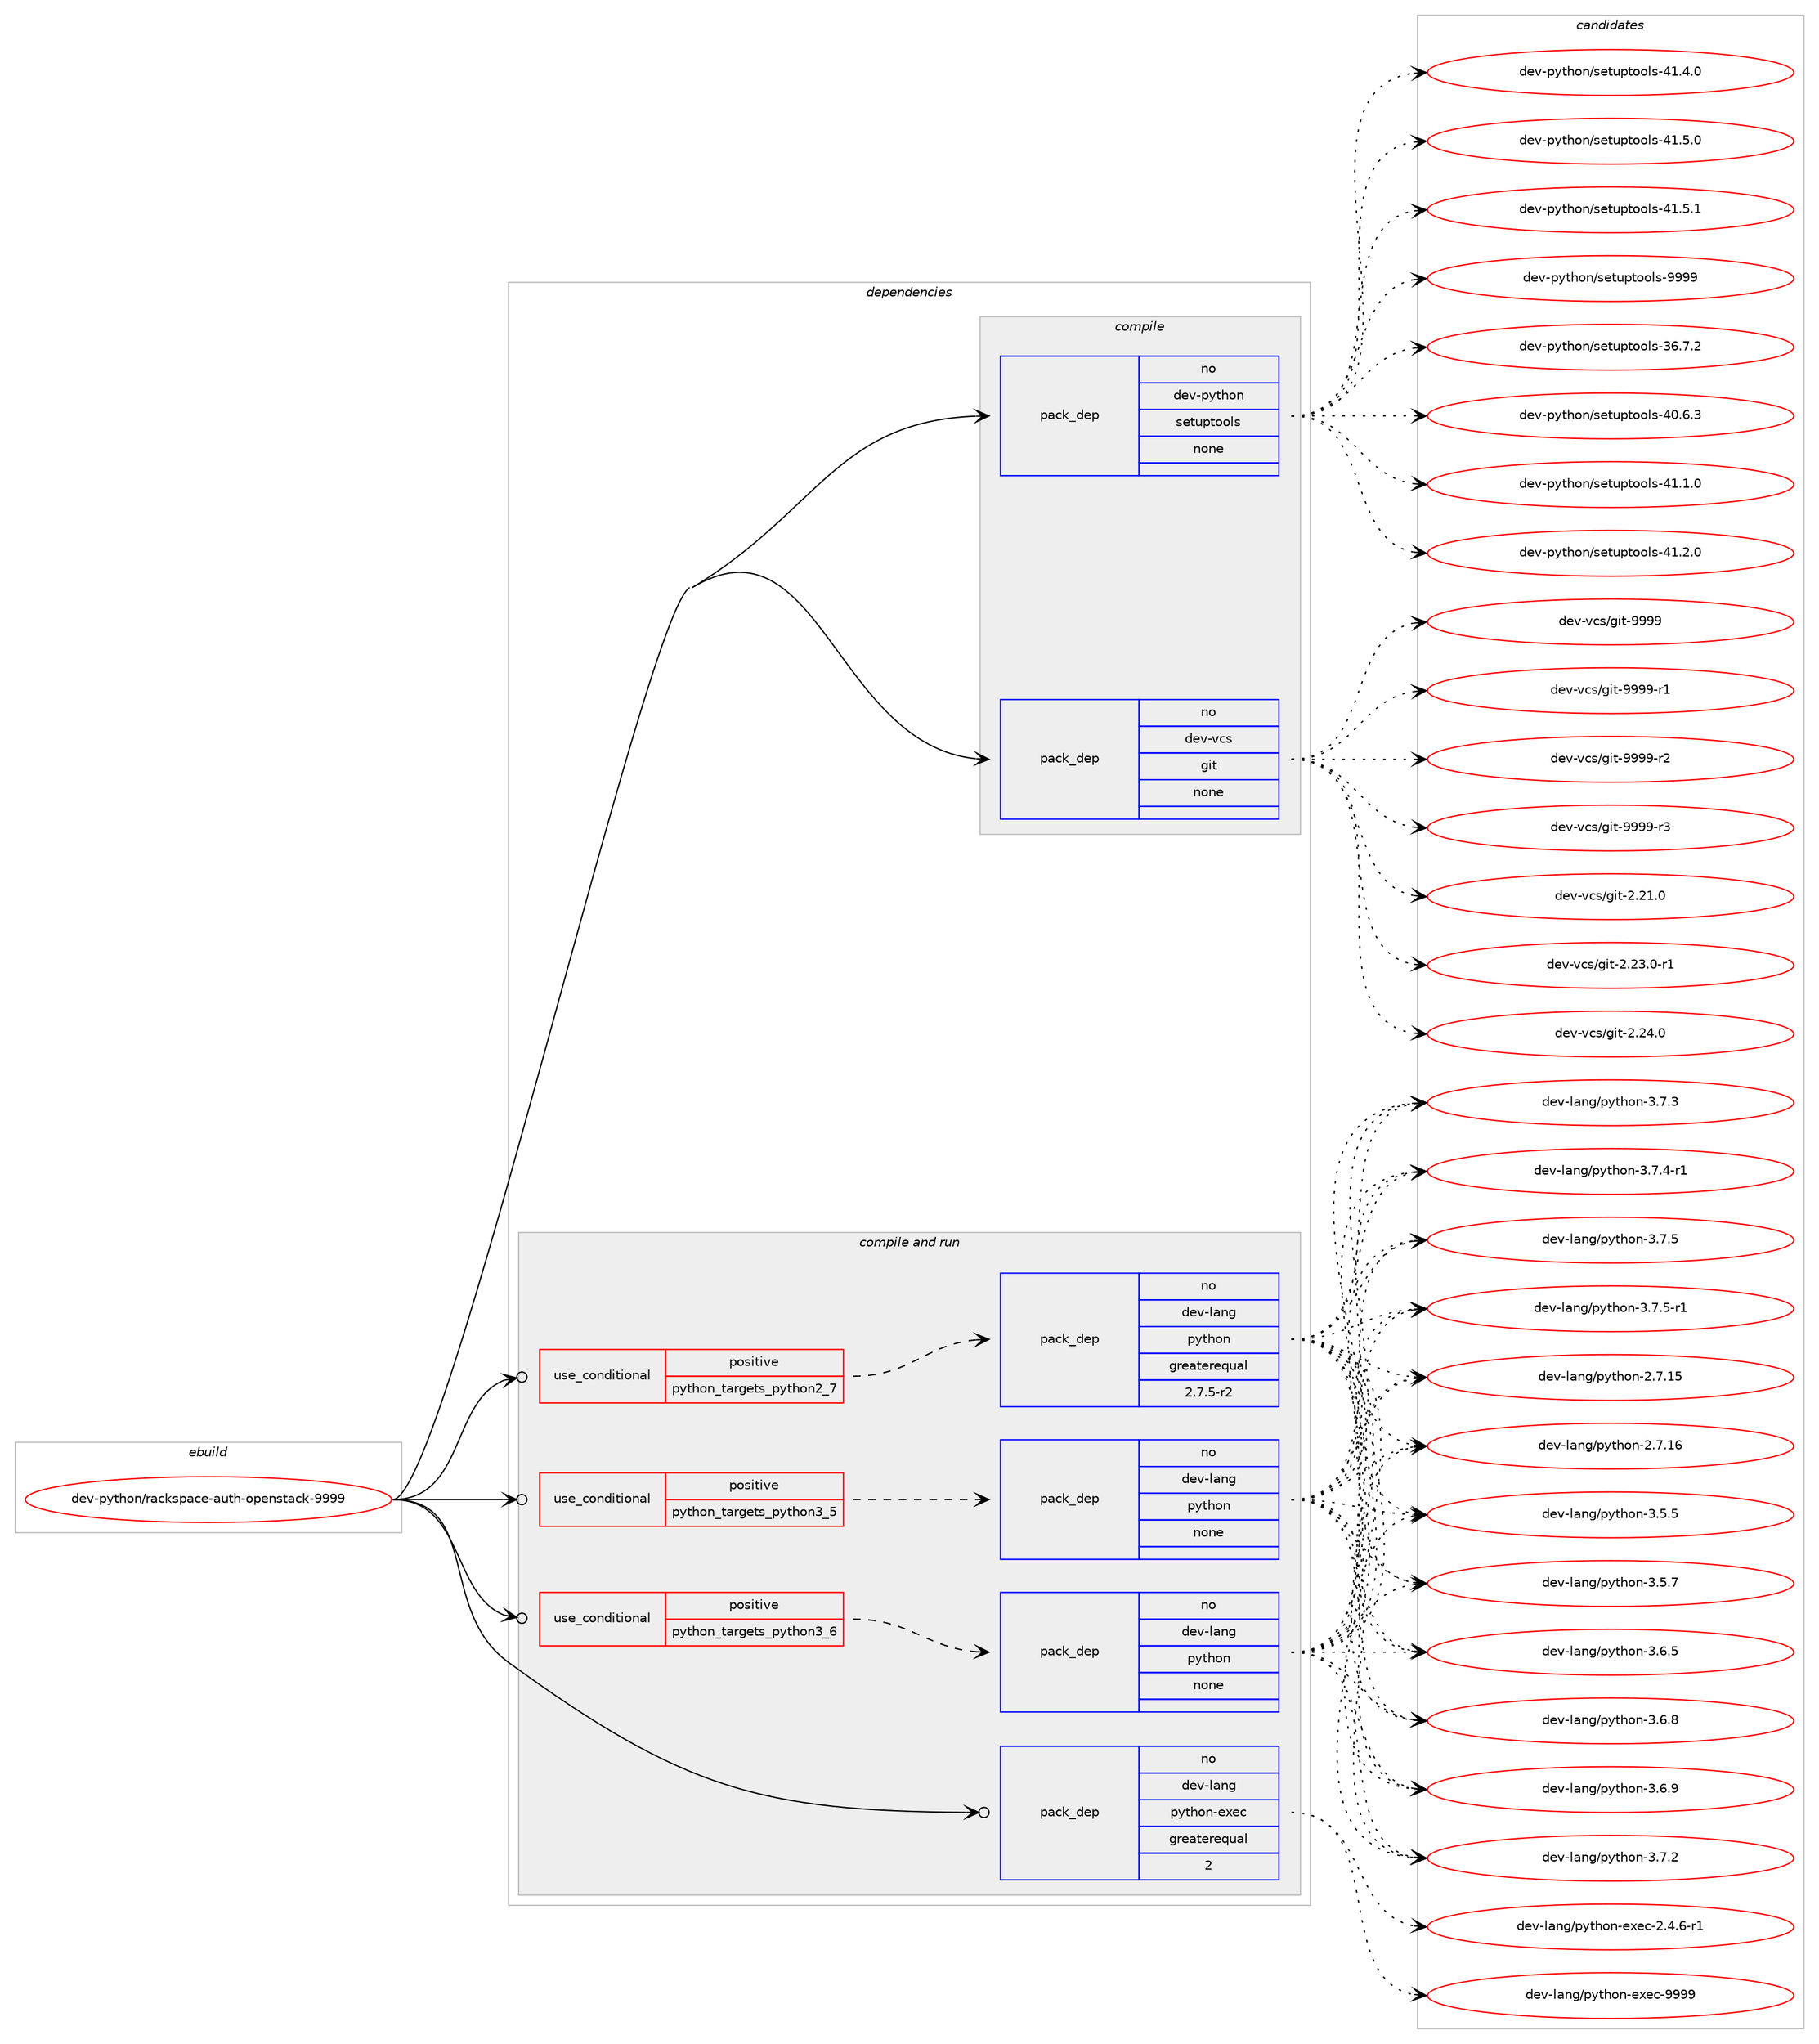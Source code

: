 digraph prolog {

# *************
# Graph options
# *************

newrank=true;
concentrate=true;
compound=true;
graph [rankdir=LR,fontname=Helvetica,fontsize=10,ranksep=1.5];#, ranksep=2.5, nodesep=0.2];
edge  [arrowhead=vee];
node  [fontname=Helvetica,fontsize=10];

# **********
# The ebuild
# **********

subgraph cluster_leftcol {
color=gray;
rank=same;
label=<<i>ebuild</i>>;
id [label="dev-python/rackspace-auth-openstack-9999", color=red, width=4, href="../dev-python/rackspace-auth-openstack-9999.svg"];
}

# ****************
# The dependencies
# ****************

subgraph cluster_midcol {
color=gray;
label=<<i>dependencies</i>>;
subgraph cluster_compile {
fillcolor="#eeeeee";
style=filled;
label=<<i>compile</i>>;
subgraph pack474065 {
dependency634288 [label=<<TABLE BORDER="0" CELLBORDER="1" CELLSPACING="0" CELLPADDING="4" WIDTH="220"><TR><TD ROWSPAN="6" CELLPADDING="30">pack_dep</TD></TR><TR><TD WIDTH="110">no</TD></TR><TR><TD>dev-python</TD></TR><TR><TD>setuptools</TD></TR><TR><TD>none</TD></TR><TR><TD></TD></TR></TABLE>>, shape=none, color=blue];
}
id:e -> dependency634288:w [weight=20,style="solid",arrowhead="vee"];
subgraph pack474066 {
dependency634289 [label=<<TABLE BORDER="0" CELLBORDER="1" CELLSPACING="0" CELLPADDING="4" WIDTH="220"><TR><TD ROWSPAN="6" CELLPADDING="30">pack_dep</TD></TR><TR><TD WIDTH="110">no</TD></TR><TR><TD>dev-vcs</TD></TR><TR><TD>git</TD></TR><TR><TD>none</TD></TR><TR><TD></TD></TR></TABLE>>, shape=none, color=blue];
}
id:e -> dependency634289:w [weight=20,style="solid",arrowhead="vee"];
}
subgraph cluster_compileandrun {
fillcolor="#eeeeee";
style=filled;
label=<<i>compile and run</i>>;
subgraph cond148345 {
dependency634290 [label=<<TABLE BORDER="0" CELLBORDER="1" CELLSPACING="0" CELLPADDING="4"><TR><TD ROWSPAN="3" CELLPADDING="10">use_conditional</TD></TR><TR><TD>positive</TD></TR><TR><TD>python_targets_python2_7</TD></TR></TABLE>>, shape=none, color=red];
subgraph pack474067 {
dependency634291 [label=<<TABLE BORDER="0" CELLBORDER="1" CELLSPACING="0" CELLPADDING="4" WIDTH="220"><TR><TD ROWSPAN="6" CELLPADDING="30">pack_dep</TD></TR><TR><TD WIDTH="110">no</TD></TR><TR><TD>dev-lang</TD></TR><TR><TD>python</TD></TR><TR><TD>greaterequal</TD></TR><TR><TD>2.7.5-r2</TD></TR></TABLE>>, shape=none, color=blue];
}
dependency634290:e -> dependency634291:w [weight=20,style="dashed",arrowhead="vee"];
}
id:e -> dependency634290:w [weight=20,style="solid",arrowhead="odotvee"];
subgraph cond148346 {
dependency634292 [label=<<TABLE BORDER="0" CELLBORDER="1" CELLSPACING="0" CELLPADDING="4"><TR><TD ROWSPAN="3" CELLPADDING="10">use_conditional</TD></TR><TR><TD>positive</TD></TR><TR><TD>python_targets_python3_5</TD></TR></TABLE>>, shape=none, color=red];
subgraph pack474068 {
dependency634293 [label=<<TABLE BORDER="0" CELLBORDER="1" CELLSPACING="0" CELLPADDING="4" WIDTH="220"><TR><TD ROWSPAN="6" CELLPADDING="30">pack_dep</TD></TR><TR><TD WIDTH="110">no</TD></TR><TR><TD>dev-lang</TD></TR><TR><TD>python</TD></TR><TR><TD>none</TD></TR><TR><TD></TD></TR></TABLE>>, shape=none, color=blue];
}
dependency634292:e -> dependency634293:w [weight=20,style="dashed",arrowhead="vee"];
}
id:e -> dependency634292:w [weight=20,style="solid",arrowhead="odotvee"];
subgraph cond148347 {
dependency634294 [label=<<TABLE BORDER="0" CELLBORDER="1" CELLSPACING="0" CELLPADDING="4"><TR><TD ROWSPAN="3" CELLPADDING="10">use_conditional</TD></TR><TR><TD>positive</TD></TR><TR><TD>python_targets_python3_6</TD></TR></TABLE>>, shape=none, color=red];
subgraph pack474069 {
dependency634295 [label=<<TABLE BORDER="0" CELLBORDER="1" CELLSPACING="0" CELLPADDING="4" WIDTH="220"><TR><TD ROWSPAN="6" CELLPADDING="30">pack_dep</TD></TR><TR><TD WIDTH="110">no</TD></TR><TR><TD>dev-lang</TD></TR><TR><TD>python</TD></TR><TR><TD>none</TD></TR><TR><TD></TD></TR></TABLE>>, shape=none, color=blue];
}
dependency634294:e -> dependency634295:w [weight=20,style="dashed",arrowhead="vee"];
}
id:e -> dependency634294:w [weight=20,style="solid",arrowhead="odotvee"];
subgraph pack474070 {
dependency634296 [label=<<TABLE BORDER="0" CELLBORDER="1" CELLSPACING="0" CELLPADDING="4" WIDTH="220"><TR><TD ROWSPAN="6" CELLPADDING="30">pack_dep</TD></TR><TR><TD WIDTH="110">no</TD></TR><TR><TD>dev-lang</TD></TR><TR><TD>python-exec</TD></TR><TR><TD>greaterequal</TD></TR><TR><TD>2</TD></TR></TABLE>>, shape=none, color=blue];
}
id:e -> dependency634296:w [weight=20,style="solid",arrowhead="odotvee"];
}
subgraph cluster_run {
fillcolor="#eeeeee";
style=filled;
label=<<i>run</i>>;
}
}

# **************
# The candidates
# **************

subgraph cluster_choices {
rank=same;
color=gray;
label=<<i>candidates</i>>;

subgraph choice474065 {
color=black;
nodesep=1;
choice100101118451121211161041111104711510111611711211611111110811545515446554650 [label="dev-python/setuptools-36.7.2", color=red, width=4,href="../dev-python/setuptools-36.7.2.svg"];
choice100101118451121211161041111104711510111611711211611111110811545524846544651 [label="dev-python/setuptools-40.6.3", color=red, width=4,href="../dev-python/setuptools-40.6.3.svg"];
choice100101118451121211161041111104711510111611711211611111110811545524946494648 [label="dev-python/setuptools-41.1.0", color=red, width=4,href="../dev-python/setuptools-41.1.0.svg"];
choice100101118451121211161041111104711510111611711211611111110811545524946504648 [label="dev-python/setuptools-41.2.0", color=red, width=4,href="../dev-python/setuptools-41.2.0.svg"];
choice100101118451121211161041111104711510111611711211611111110811545524946524648 [label="dev-python/setuptools-41.4.0", color=red, width=4,href="../dev-python/setuptools-41.4.0.svg"];
choice100101118451121211161041111104711510111611711211611111110811545524946534648 [label="dev-python/setuptools-41.5.0", color=red, width=4,href="../dev-python/setuptools-41.5.0.svg"];
choice100101118451121211161041111104711510111611711211611111110811545524946534649 [label="dev-python/setuptools-41.5.1", color=red, width=4,href="../dev-python/setuptools-41.5.1.svg"];
choice10010111845112121116104111110471151011161171121161111111081154557575757 [label="dev-python/setuptools-9999", color=red, width=4,href="../dev-python/setuptools-9999.svg"];
dependency634288:e -> choice100101118451121211161041111104711510111611711211611111110811545515446554650:w [style=dotted,weight="100"];
dependency634288:e -> choice100101118451121211161041111104711510111611711211611111110811545524846544651:w [style=dotted,weight="100"];
dependency634288:e -> choice100101118451121211161041111104711510111611711211611111110811545524946494648:w [style=dotted,weight="100"];
dependency634288:e -> choice100101118451121211161041111104711510111611711211611111110811545524946504648:w [style=dotted,weight="100"];
dependency634288:e -> choice100101118451121211161041111104711510111611711211611111110811545524946524648:w [style=dotted,weight="100"];
dependency634288:e -> choice100101118451121211161041111104711510111611711211611111110811545524946534648:w [style=dotted,weight="100"];
dependency634288:e -> choice100101118451121211161041111104711510111611711211611111110811545524946534649:w [style=dotted,weight="100"];
dependency634288:e -> choice10010111845112121116104111110471151011161171121161111111081154557575757:w [style=dotted,weight="100"];
}
subgraph choice474066 {
color=black;
nodesep=1;
choice10010111845118991154710310511645504650494648 [label="dev-vcs/git-2.21.0", color=red, width=4,href="../dev-vcs/git-2.21.0.svg"];
choice100101118451189911547103105116455046505146484511449 [label="dev-vcs/git-2.23.0-r1", color=red, width=4,href="../dev-vcs/git-2.23.0-r1.svg"];
choice10010111845118991154710310511645504650524648 [label="dev-vcs/git-2.24.0", color=red, width=4,href="../dev-vcs/git-2.24.0.svg"];
choice1001011184511899115471031051164557575757 [label="dev-vcs/git-9999", color=red, width=4,href="../dev-vcs/git-9999.svg"];
choice10010111845118991154710310511645575757574511449 [label="dev-vcs/git-9999-r1", color=red, width=4,href="../dev-vcs/git-9999-r1.svg"];
choice10010111845118991154710310511645575757574511450 [label="dev-vcs/git-9999-r2", color=red, width=4,href="../dev-vcs/git-9999-r2.svg"];
choice10010111845118991154710310511645575757574511451 [label="dev-vcs/git-9999-r3", color=red, width=4,href="../dev-vcs/git-9999-r3.svg"];
dependency634289:e -> choice10010111845118991154710310511645504650494648:w [style=dotted,weight="100"];
dependency634289:e -> choice100101118451189911547103105116455046505146484511449:w [style=dotted,weight="100"];
dependency634289:e -> choice10010111845118991154710310511645504650524648:w [style=dotted,weight="100"];
dependency634289:e -> choice1001011184511899115471031051164557575757:w [style=dotted,weight="100"];
dependency634289:e -> choice10010111845118991154710310511645575757574511449:w [style=dotted,weight="100"];
dependency634289:e -> choice10010111845118991154710310511645575757574511450:w [style=dotted,weight="100"];
dependency634289:e -> choice10010111845118991154710310511645575757574511451:w [style=dotted,weight="100"];
}
subgraph choice474067 {
color=black;
nodesep=1;
choice10010111845108971101034711212111610411111045504655464953 [label="dev-lang/python-2.7.15", color=red, width=4,href="../dev-lang/python-2.7.15.svg"];
choice10010111845108971101034711212111610411111045504655464954 [label="dev-lang/python-2.7.16", color=red, width=4,href="../dev-lang/python-2.7.16.svg"];
choice100101118451089711010347112121116104111110455146534653 [label="dev-lang/python-3.5.5", color=red, width=4,href="../dev-lang/python-3.5.5.svg"];
choice100101118451089711010347112121116104111110455146534655 [label="dev-lang/python-3.5.7", color=red, width=4,href="../dev-lang/python-3.5.7.svg"];
choice100101118451089711010347112121116104111110455146544653 [label="dev-lang/python-3.6.5", color=red, width=4,href="../dev-lang/python-3.6.5.svg"];
choice100101118451089711010347112121116104111110455146544656 [label="dev-lang/python-3.6.8", color=red, width=4,href="../dev-lang/python-3.6.8.svg"];
choice100101118451089711010347112121116104111110455146544657 [label="dev-lang/python-3.6.9", color=red, width=4,href="../dev-lang/python-3.6.9.svg"];
choice100101118451089711010347112121116104111110455146554650 [label="dev-lang/python-3.7.2", color=red, width=4,href="../dev-lang/python-3.7.2.svg"];
choice100101118451089711010347112121116104111110455146554651 [label="dev-lang/python-3.7.3", color=red, width=4,href="../dev-lang/python-3.7.3.svg"];
choice1001011184510897110103471121211161041111104551465546524511449 [label="dev-lang/python-3.7.4-r1", color=red, width=4,href="../dev-lang/python-3.7.4-r1.svg"];
choice100101118451089711010347112121116104111110455146554653 [label="dev-lang/python-3.7.5", color=red, width=4,href="../dev-lang/python-3.7.5.svg"];
choice1001011184510897110103471121211161041111104551465546534511449 [label="dev-lang/python-3.7.5-r1", color=red, width=4,href="../dev-lang/python-3.7.5-r1.svg"];
dependency634291:e -> choice10010111845108971101034711212111610411111045504655464953:w [style=dotted,weight="100"];
dependency634291:e -> choice10010111845108971101034711212111610411111045504655464954:w [style=dotted,weight="100"];
dependency634291:e -> choice100101118451089711010347112121116104111110455146534653:w [style=dotted,weight="100"];
dependency634291:e -> choice100101118451089711010347112121116104111110455146534655:w [style=dotted,weight="100"];
dependency634291:e -> choice100101118451089711010347112121116104111110455146544653:w [style=dotted,weight="100"];
dependency634291:e -> choice100101118451089711010347112121116104111110455146544656:w [style=dotted,weight="100"];
dependency634291:e -> choice100101118451089711010347112121116104111110455146544657:w [style=dotted,weight="100"];
dependency634291:e -> choice100101118451089711010347112121116104111110455146554650:w [style=dotted,weight="100"];
dependency634291:e -> choice100101118451089711010347112121116104111110455146554651:w [style=dotted,weight="100"];
dependency634291:e -> choice1001011184510897110103471121211161041111104551465546524511449:w [style=dotted,weight="100"];
dependency634291:e -> choice100101118451089711010347112121116104111110455146554653:w [style=dotted,weight="100"];
dependency634291:e -> choice1001011184510897110103471121211161041111104551465546534511449:w [style=dotted,weight="100"];
}
subgraph choice474068 {
color=black;
nodesep=1;
choice10010111845108971101034711212111610411111045504655464953 [label="dev-lang/python-2.7.15", color=red, width=4,href="../dev-lang/python-2.7.15.svg"];
choice10010111845108971101034711212111610411111045504655464954 [label="dev-lang/python-2.7.16", color=red, width=4,href="../dev-lang/python-2.7.16.svg"];
choice100101118451089711010347112121116104111110455146534653 [label="dev-lang/python-3.5.5", color=red, width=4,href="../dev-lang/python-3.5.5.svg"];
choice100101118451089711010347112121116104111110455146534655 [label="dev-lang/python-3.5.7", color=red, width=4,href="../dev-lang/python-3.5.7.svg"];
choice100101118451089711010347112121116104111110455146544653 [label="dev-lang/python-3.6.5", color=red, width=4,href="../dev-lang/python-3.6.5.svg"];
choice100101118451089711010347112121116104111110455146544656 [label="dev-lang/python-3.6.8", color=red, width=4,href="../dev-lang/python-3.6.8.svg"];
choice100101118451089711010347112121116104111110455146544657 [label="dev-lang/python-3.6.9", color=red, width=4,href="../dev-lang/python-3.6.9.svg"];
choice100101118451089711010347112121116104111110455146554650 [label="dev-lang/python-3.7.2", color=red, width=4,href="../dev-lang/python-3.7.2.svg"];
choice100101118451089711010347112121116104111110455146554651 [label="dev-lang/python-3.7.3", color=red, width=4,href="../dev-lang/python-3.7.3.svg"];
choice1001011184510897110103471121211161041111104551465546524511449 [label="dev-lang/python-3.7.4-r1", color=red, width=4,href="../dev-lang/python-3.7.4-r1.svg"];
choice100101118451089711010347112121116104111110455146554653 [label="dev-lang/python-3.7.5", color=red, width=4,href="../dev-lang/python-3.7.5.svg"];
choice1001011184510897110103471121211161041111104551465546534511449 [label="dev-lang/python-3.7.5-r1", color=red, width=4,href="../dev-lang/python-3.7.5-r1.svg"];
dependency634293:e -> choice10010111845108971101034711212111610411111045504655464953:w [style=dotted,weight="100"];
dependency634293:e -> choice10010111845108971101034711212111610411111045504655464954:w [style=dotted,weight="100"];
dependency634293:e -> choice100101118451089711010347112121116104111110455146534653:w [style=dotted,weight="100"];
dependency634293:e -> choice100101118451089711010347112121116104111110455146534655:w [style=dotted,weight="100"];
dependency634293:e -> choice100101118451089711010347112121116104111110455146544653:w [style=dotted,weight="100"];
dependency634293:e -> choice100101118451089711010347112121116104111110455146544656:w [style=dotted,weight="100"];
dependency634293:e -> choice100101118451089711010347112121116104111110455146544657:w [style=dotted,weight="100"];
dependency634293:e -> choice100101118451089711010347112121116104111110455146554650:w [style=dotted,weight="100"];
dependency634293:e -> choice100101118451089711010347112121116104111110455146554651:w [style=dotted,weight="100"];
dependency634293:e -> choice1001011184510897110103471121211161041111104551465546524511449:w [style=dotted,weight="100"];
dependency634293:e -> choice100101118451089711010347112121116104111110455146554653:w [style=dotted,weight="100"];
dependency634293:e -> choice1001011184510897110103471121211161041111104551465546534511449:w [style=dotted,weight="100"];
}
subgraph choice474069 {
color=black;
nodesep=1;
choice10010111845108971101034711212111610411111045504655464953 [label="dev-lang/python-2.7.15", color=red, width=4,href="../dev-lang/python-2.7.15.svg"];
choice10010111845108971101034711212111610411111045504655464954 [label="dev-lang/python-2.7.16", color=red, width=4,href="../dev-lang/python-2.7.16.svg"];
choice100101118451089711010347112121116104111110455146534653 [label="dev-lang/python-3.5.5", color=red, width=4,href="../dev-lang/python-3.5.5.svg"];
choice100101118451089711010347112121116104111110455146534655 [label="dev-lang/python-3.5.7", color=red, width=4,href="../dev-lang/python-3.5.7.svg"];
choice100101118451089711010347112121116104111110455146544653 [label="dev-lang/python-3.6.5", color=red, width=4,href="../dev-lang/python-3.6.5.svg"];
choice100101118451089711010347112121116104111110455146544656 [label="dev-lang/python-3.6.8", color=red, width=4,href="../dev-lang/python-3.6.8.svg"];
choice100101118451089711010347112121116104111110455146544657 [label="dev-lang/python-3.6.9", color=red, width=4,href="../dev-lang/python-3.6.9.svg"];
choice100101118451089711010347112121116104111110455146554650 [label="dev-lang/python-3.7.2", color=red, width=4,href="../dev-lang/python-3.7.2.svg"];
choice100101118451089711010347112121116104111110455146554651 [label="dev-lang/python-3.7.3", color=red, width=4,href="../dev-lang/python-3.7.3.svg"];
choice1001011184510897110103471121211161041111104551465546524511449 [label="dev-lang/python-3.7.4-r1", color=red, width=4,href="../dev-lang/python-3.7.4-r1.svg"];
choice100101118451089711010347112121116104111110455146554653 [label="dev-lang/python-3.7.5", color=red, width=4,href="../dev-lang/python-3.7.5.svg"];
choice1001011184510897110103471121211161041111104551465546534511449 [label="dev-lang/python-3.7.5-r1", color=red, width=4,href="../dev-lang/python-3.7.5-r1.svg"];
dependency634295:e -> choice10010111845108971101034711212111610411111045504655464953:w [style=dotted,weight="100"];
dependency634295:e -> choice10010111845108971101034711212111610411111045504655464954:w [style=dotted,weight="100"];
dependency634295:e -> choice100101118451089711010347112121116104111110455146534653:w [style=dotted,weight="100"];
dependency634295:e -> choice100101118451089711010347112121116104111110455146534655:w [style=dotted,weight="100"];
dependency634295:e -> choice100101118451089711010347112121116104111110455146544653:w [style=dotted,weight="100"];
dependency634295:e -> choice100101118451089711010347112121116104111110455146544656:w [style=dotted,weight="100"];
dependency634295:e -> choice100101118451089711010347112121116104111110455146544657:w [style=dotted,weight="100"];
dependency634295:e -> choice100101118451089711010347112121116104111110455146554650:w [style=dotted,weight="100"];
dependency634295:e -> choice100101118451089711010347112121116104111110455146554651:w [style=dotted,weight="100"];
dependency634295:e -> choice1001011184510897110103471121211161041111104551465546524511449:w [style=dotted,weight="100"];
dependency634295:e -> choice100101118451089711010347112121116104111110455146554653:w [style=dotted,weight="100"];
dependency634295:e -> choice1001011184510897110103471121211161041111104551465546534511449:w [style=dotted,weight="100"];
}
subgraph choice474070 {
color=black;
nodesep=1;
choice10010111845108971101034711212111610411111045101120101994550465246544511449 [label="dev-lang/python-exec-2.4.6-r1", color=red, width=4,href="../dev-lang/python-exec-2.4.6-r1.svg"];
choice10010111845108971101034711212111610411111045101120101994557575757 [label="dev-lang/python-exec-9999", color=red, width=4,href="../dev-lang/python-exec-9999.svg"];
dependency634296:e -> choice10010111845108971101034711212111610411111045101120101994550465246544511449:w [style=dotted,weight="100"];
dependency634296:e -> choice10010111845108971101034711212111610411111045101120101994557575757:w [style=dotted,weight="100"];
}
}

}
